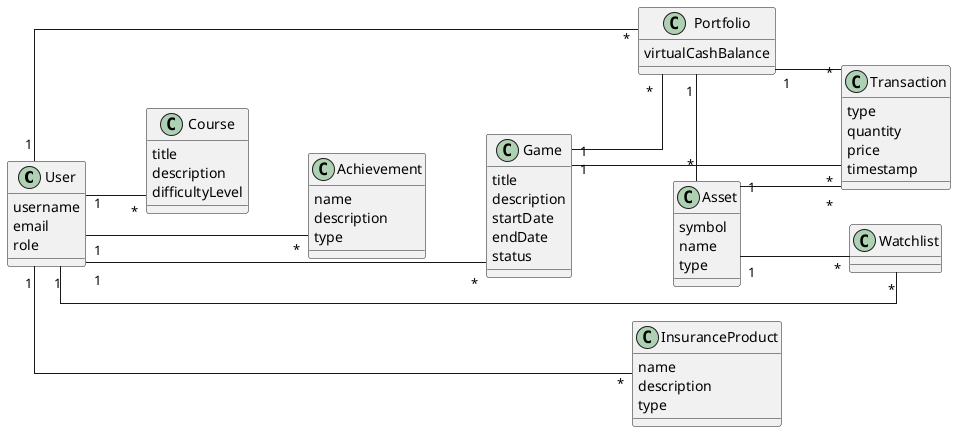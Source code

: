 @startuml MarketMaster Analysis Class Diagram
skinparam classAttributeIconSize 0
skinparam linetype ortho
left to right direction

class User {
  username
  email
  role
}

class Portfolio {
  virtualCashBalance
}

class Asset {
  symbol
  name
  type
}

class Transaction {
  type
  quantity
  price
  timestamp
}

class Course {
  title
  description
  difficultyLevel
}

class Achievement {
  name
  description
  type
}

class Game {
  title
  description
  startDate
  endDate
  status
}

class InsuranceProduct {
  name
  description
  type
}

class Watchlist {
}

User "1" -- "*" Portfolio
User "1" -- "*" Watchlist
User "1" -- "*" Achievement
User "1" -- "*" Course
User "1" -- "*" Game
User "1" -- "*" InsuranceProduct

Portfolio "1" -- "*" Asset
Portfolio "1" -- "*" Transaction

Asset "1" -- "*" Transaction
Asset "1" -- "*" Watchlist

Game "1" -- "*" Portfolio
Game "1" -- "*" Transaction

' Layout improvements
User -[hidden]right- Portfolio
Portfolio -[hidden]right- Asset
Asset -[hidden]right- Transaction

User -[hidden]down- Course
Course -[hidden]down- Achievement
Achievement -[hidden]down- Game
Game -[hidden]down- InsuranceProduct

Watchlist -[hidden]down- Asset

@enduml